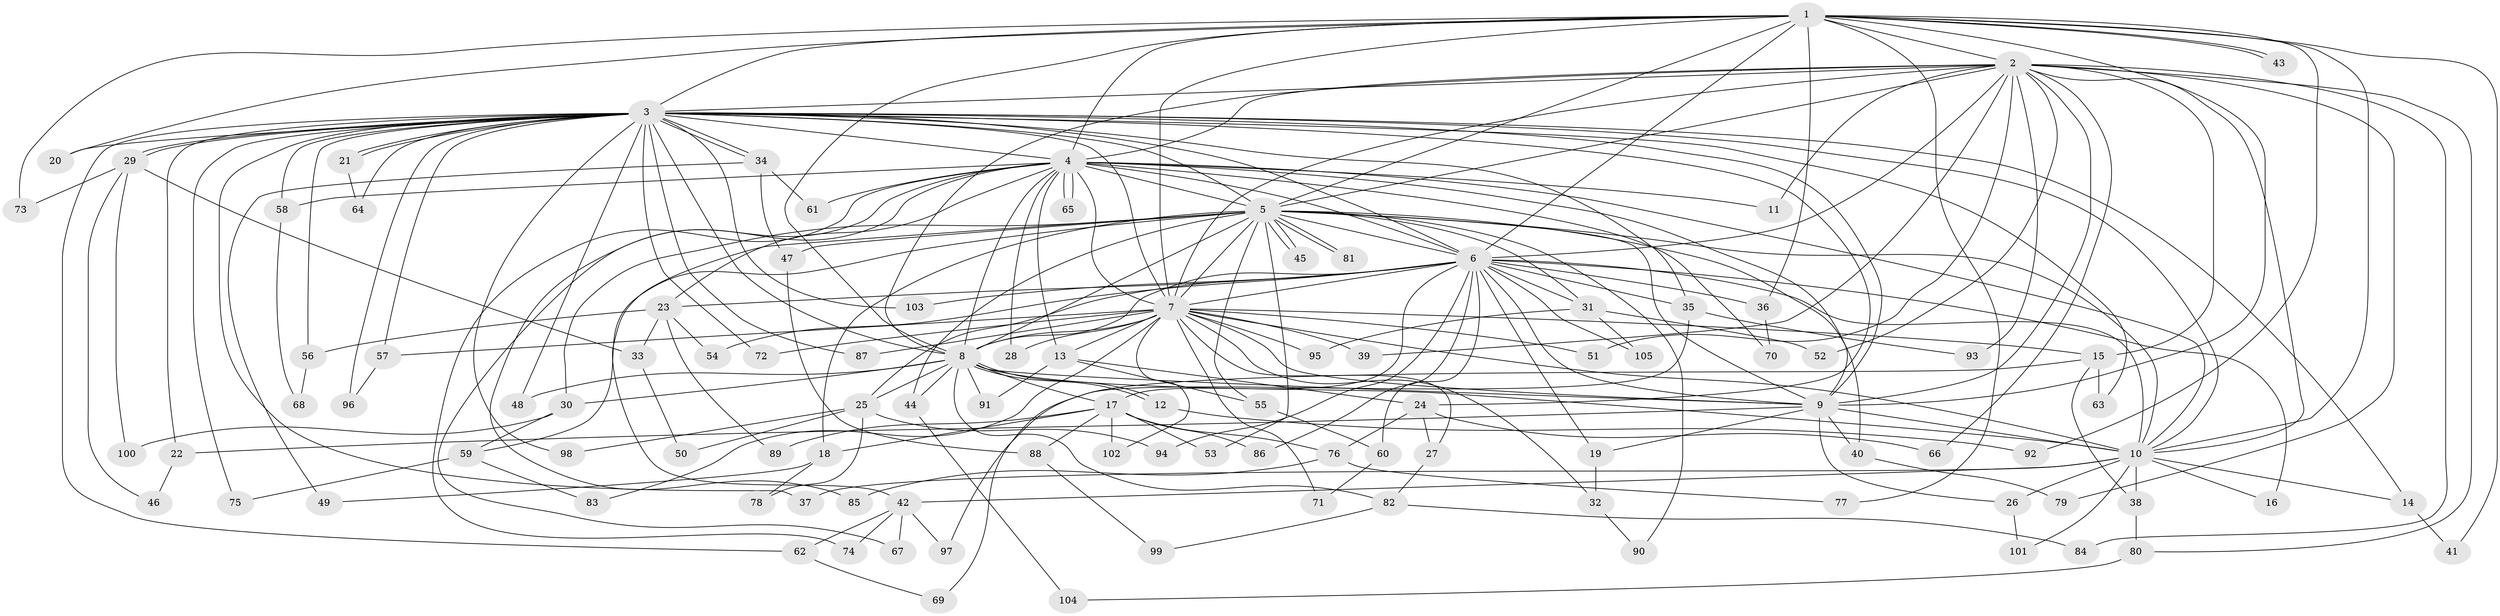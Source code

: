// Generated by graph-tools (version 1.1) at 2025/01/03/09/25 03:01:27]
// undirected, 105 vertices, 235 edges
graph export_dot {
graph [start="1"]
  node [color=gray90,style=filled];
  1;
  2;
  3;
  4;
  5;
  6;
  7;
  8;
  9;
  10;
  11;
  12;
  13;
  14;
  15;
  16;
  17;
  18;
  19;
  20;
  21;
  22;
  23;
  24;
  25;
  26;
  27;
  28;
  29;
  30;
  31;
  32;
  33;
  34;
  35;
  36;
  37;
  38;
  39;
  40;
  41;
  42;
  43;
  44;
  45;
  46;
  47;
  48;
  49;
  50;
  51;
  52;
  53;
  54;
  55;
  56;
  57;
  58;
  59;
  60;
  61;
  62;
  63;
  64;
  65;
  66;
  67;
  68;
  69;
  70;
  71;
  72;
  73;
  74;
  75;
  76;
  77;
  78;
  79;
  80;
  81;
  82;
  83;
  84;
  85;
  86;
  87;
  88;
  89;
  90;
  91;
  92;
  93;
  94;
  95;
  96;
  97;
  98;
  99;
  100;
  101;
  102;
  103;
  104;
  105;
  1 -- 2;
  1 -- 3;
  1 -- 4;
  1 -- 5;
  1 -- 6;
  1 -- 7;
  1 -- 8;
  1 -- 9;
  1 -- 10;
  1 -- 20;
  1 -- 36;
  1 -- 41;
  1 -- 43;
  1 -- 43;
  1 -- 73;
  1 -- 77;
  1 -- 92;
  2 -- 3;
  2 -- 4;
  2 -- 5;
  2 -- 6;
  2 -- 7;
  2 -- 8;
  2 -- 9;
  2 -- 10;
  2 -- 11;
  2 -- 15;
  2 -- 39;
  2 -- 51;
  2 -- 52;
  2 -- 66;
  2 -- 79;
  2 -- 80;
  2 -- 84;
  2 -- 93;
  3 -- 4;
  3 -- 5;
  3 -- 6;
  3 -- 7;
  3 -- 8;
  3 -- 9;
  3 -- 10;
  3 -- 14;
  3 -- 20;
  3 -- 21;
  3 -- 21;
  3 -- 22;
  3 -- 24;
  3 -- 29;
  3 -- 29;
  3 -- 34;
  3 -- 34;
  3 -- 35;
  3 -- 37;
  3 -- 48;
  3 -- 56;
  3 -- 57;
  3 -- 58;
  3 -- 62;
  3 -- 63;
  3 -- 64;
  3 -- 72;
  3 -- 75;
  3 -- 87;
  3 -- 96;
  3 -- 98;
  3 -- 103;
  4 -- 5;
  4 -- 6;
  4 -- 7;
  4 -- 8;
  4 -- 9;
  4 -- 10;
  4 -- 11;
  4 -- 13;
  4 -- 23;
  4 -- 28;
  4 -- 58;
  4 -- 61;
  4 -- 65;
  4 -- 65;
  4 -- 67;
  4 -- 70;
  4 -- 74;
  4 -- 85;
  5 -- 6;
  5 -- 7;
  5 -- 8;
  5 -- 9;
  5 -- 10;
  5 -- 18;
  5 -- 30;
  5 -- 31;
  5 -- 40;
  5 -- 42;
  5 -- 44;
  5 -- 45;
  5 -- 45;
  5 -- 47;
  5 -- 53;
  5 -- 55;
  5 -- 59;
  5 -- 81;
  5 -- 81;
  5 -- 90;
  6 -- 7;
  6 -- 8;
  6 -- 9;
  6 -- 10;
  6 -- 16;
  6 -- 17;
  6 -- 19;
  6 -- 23;
  6 -- 25;
  6 -- 31;
  6 -- 35;
  6 -- 36;
  6 -- 54;
  6 -- 60;
  6 -- 86;
  6 -- 94;
  6 -- 103;
  6 -- 105;
  7 -- 8;
  7 -- 9;
  7 -- 10;
  7 -- 13;
  7 -- 15;
  7 -- 27;
  7 -- 28;
  7 -- 32;
  7 -- 39;
  7 -- 51;
  7 -- 57;
  7 -- 71;
  7 -- 72;
  7 -- 83;
  7 -- 87;
  7 -- 95;
  7 -- 102;
  8 -- 9;
  8 -- 10;
  8 -- 12;
  8 -- 12;
  8 -- 17;
  8 -- 25;
  8 -- 30;
  8 -- 44;
  8 -- 48;
  8 -- 82;
  8 -- 91;
  9 -- 10;
  9 -- 19;
  9 -- 22;
  9 -- 26;
  9 -- 40;
  10 -- 14;
  10 -- 16;
  10 -- 26;
  10 -- 37;
  10 -- 38;
  10 -- 42;
  10 -- 101;
  12 -- 92;
  13 -- 24;
  13 -- 55;
  13 -- 91;
  14 -- 41;
  15 -- 38;
  15 -- 63;
  15 -- 97;
  17 -- 18;
  17 -- 53;
  17 -- 76;
  17 -- 86;
  17 -- 88;
  17 -- 89;
  17 -- 102;
  18 -- 49;
  18 -- 78;
  19 -- 32;
  21 -- 64;
  22 -- 46;
  23 -- 33;
  23 -- 54;
  23 -- 56;
  23 -- 89;
  24 -- 27;
  24 -- 66;
  24 -- 76;
  25 -- 50;
  25 -- 78;
  25 -- 94;
  25 -- 98;
  26 -- 101;
  27 -- 82;
  29 -- 33;
  29 -- 46;
  29 -- 73;
  29 -- 100;
  30 -- 59;
  30 -- 100;
  31 -- 52;
  31 -- 95;
  31 -- 105;
  32 -- 90;
  33 -- 50;
  34 -- 47;
  34 -- 49;
  34 -- 61;
  35 -- 69;
  35 -- 93;
  36 -- 70;
  38 -- 80;
  40 -- 79;
  42 -- 62;
  42 -- 67;
  42 -- 74;
  42 -- 97;
  44 -- 104;
  47 -- 88;
  55 -- 60;
  56 -- 68;
  57 -- 96;
  58 -- 68;
  59 -- 75;
  59 -- 83;
  60 -- 71;
  62 -- 69;
  76 -- 77;
  76 -- 85;
  80 -- 104;
  82 -- 84;
  82 -- 99;
  88 -- 99;
}

